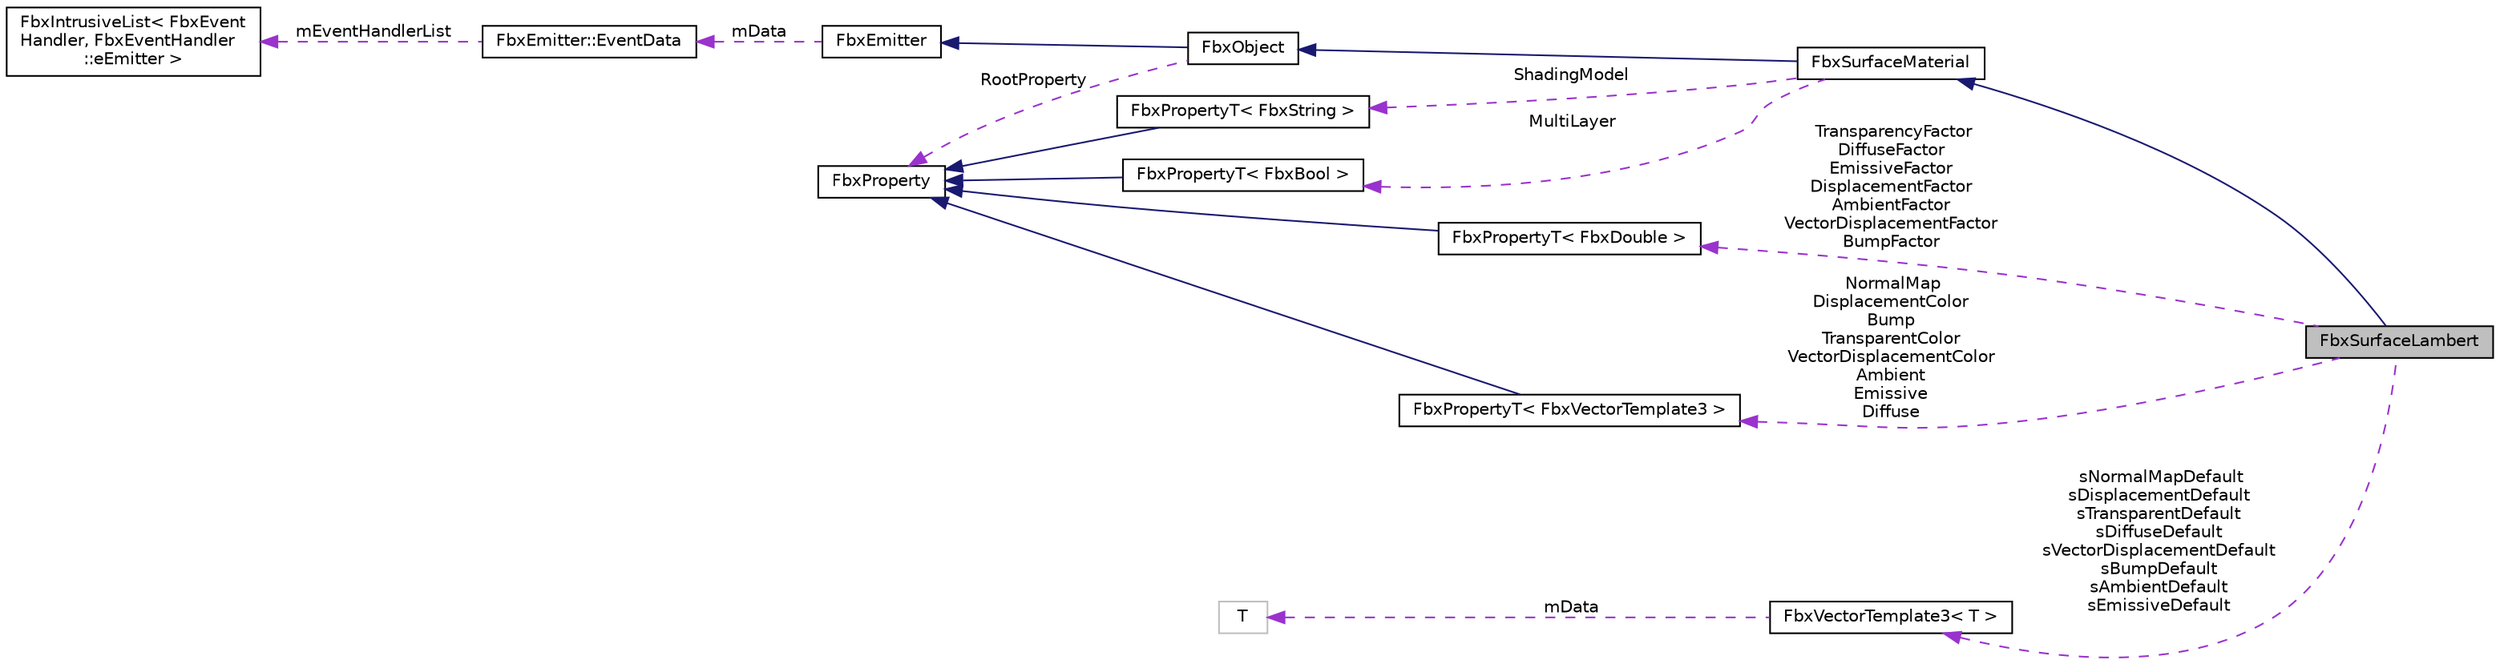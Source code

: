 digraph "FbxSurfaceLambert"
{
  edge [fontname="Helvetica",fontsize="10",labelfontname="Helvetica",labelfontsize="10"];
  node [fontname="Helvetica",fontsize="10",shape=record];
  rankdir="LR";
  Node5 [label="FbxSurfaceLambert",height=0.2,width=0.4,color="black", fillcolor="grey75", style="filled", fontcolor="black"];
  Node6 -> Node5 [dir="back",color="midnightblue",fontsize="10",style="solid"];
  Node6 [label="FbxSurfaceMaterial",height=0.2,width=0.4,color="black", fillcolor="white", style="filled",URL="$class_fbx_surface_material.html"];
  Node7 -> Node6 [dir="back",color="midnightblue",fontsize="10",style="solid"];
  Node7 [label="FbxObject",height=0.2,width=0.4,color="black", fillcolor="white", style="filled",URL="$class_fbx_object.html"];
  Node8 -> Node7 [dir="back",color="midnightblue",fontsize="10",style="solid"];
  Node8 [label="FbxEmitter",height=0.2,width=0.4,color="black", fillcolor="white", style="filled",URL="$class_fbx_emitter.html"];
  Node9 -> Node8 [dir="back",color="darkorchid3",fontsize="10",style="dashed",label=" mData" ];
  Node9 [label="FbxEmitter::EventData",height=0.2,width=0.4,color="black", fillcolor="white", style="filled",URL="$struct_fbx_emitter_1_1_event_data.html"];
  Node10 -> Node9 [dir="back",color="darkorchid3",fontsize="10",style="dashed",label=" mEventHandlerList" ];
  Node10 [label="FbxIntrusiveList\< FbxEvent\lHandler, FbxEventHandler\l::eEmitter \>",height=0.2,width=0.4,color="black", fillcolor="white", style="filled",URL="$class_fbx_intrusive_list.html"];
  Node11 -> Node7 [dir="back",color="darkorchid3",fontsize="10",style="dashed",label=" RootProperty" ];
  Node11 [label="FbxProperty",height=0.2,width=0.4,color="black", fillcolor="white", style="filled",URL="$class_fbx_property.html",tooltip="Class to hold user properties. "];
  Node12 -> Node6 [dir="back",color="darkorchid3",fontsize="10",style="dashed",label=" ShadingModel" ];
  Node12 [label="FbxPropertyT\< FbxString \>",height=0.2,width=0.4,color="black", fillcolor="white", style="filled",URL="$class_fbx_property_t.html"];
  Node11 -> Node12 [dir="back",color="midnightblue",fontsize="10",style="solid"];
  Node13 -> Node6 [dir="back",color="darkorchid3",fontsize="10",style="dashed",label=" MultiLayer" ];
  Node13 [label="FbxPropertyT\< FbxBool \>",height=0.2,width=0.4,color="black", fillcolor="white", style="filled",URL="$class_fbx_property_t.html"];
  Node11 -> Node13 [dir="back",color="midnightblue",fontsize="10",style="solid"];
  Node14 -> Node5 [dir="back",color="darkorchid3",fontsize="10",style="dashed",label=" sNormalMapDefault\nsDisplacementDefault\nsTransparentDefault\nsDiffuseDefault\nsVectorDisplacementDefault\nsBumpDefault\nsAmbientDefault\nsEmissiveDefault" ];
  Node14 [label="FbxVectorTemplate3\< T \>",height=0.2,width=0.4,color="black", fillcolor="white", style="filled",URL="$class_fbx_vector_template3.html"];
  Node15 -> Node14 [dir="back",color="darkorchid3",fontsize="10",style="dashed",label=" mData" ];
  Node15 [label="T",height=0.2,width=0.4,color="grey75", fillcolor="white", style="filled"];
  Node16 -> Node5 [dir="back",color="darkorchid3",fontsize="10",style="dashed",label=" TransparencyFactor\nDiffuseFactor\nEmissiveFactor\nDisplacementFactor\nAmbientFactor\nVectorDisplacementFactor\nBumpFactor" ];
  Node16 [label="FbxPropertyT\< FbxDouble \>",height=0.2,width=0.4,color="black", fillcolor="white", style="filled",URL="$class_fbx_property_t.html"];
  Node11 -> Node16 [dir="back",color="midnightblue",fontsize="10",style="solid"];
  Node17 -> Node5 [dir="back",color="darkorchid3",fontsize="10",style="dashed",label=" NormalMap\nDisplacementColor\nBump\nTransparentColor\nVectorDisplacementColor\nAmbient\nEmissive\nDiffuse" ];
  Node17 [label="FbxPropertyT\< FbxVectorTemplate3 \>",height=0.2,width=0.4,color="black", fillcolor="white", style="filled",URL="$class_fbx_property_t.html"];
  Node11 -> Node17 [dir="back",color="midnightblue",fontsize="10",style="solid"];
}
